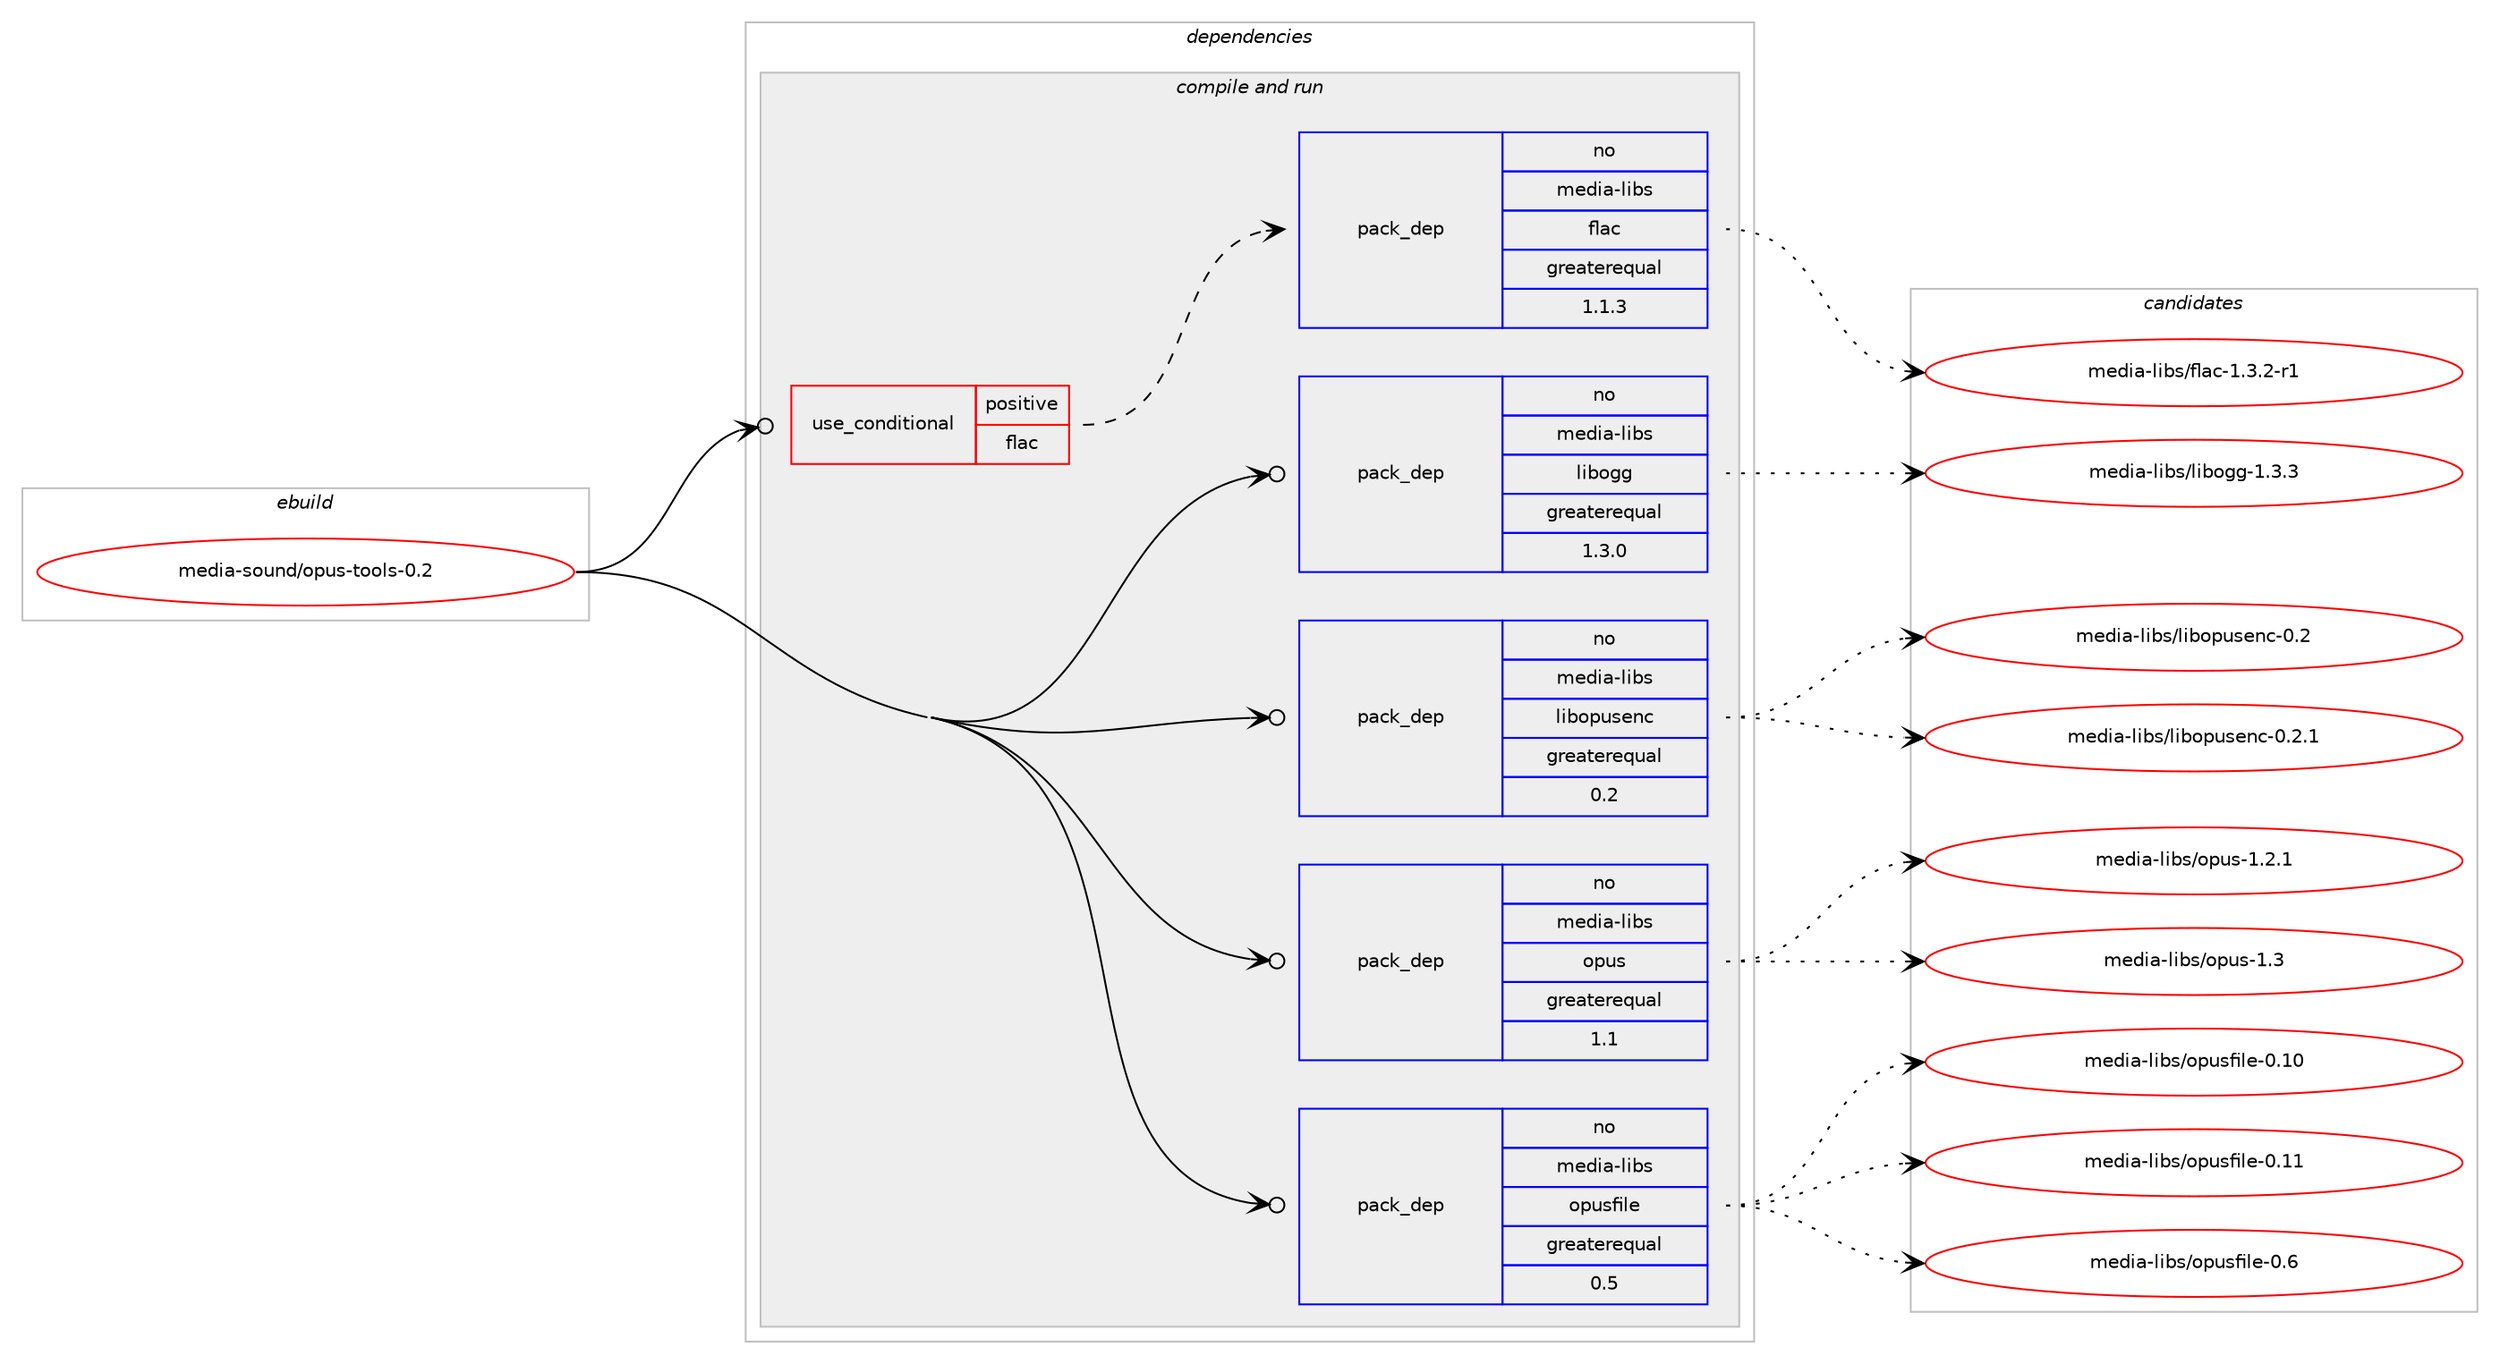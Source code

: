 digraph prolog {

# *************
# Graph options
# *************

newrank=true;
concentrate=true;
compound=true;
graph [rankdir=LR,fontname=Helvetica,fontsize=10,ranksep=1.5];#, ranksep=2.5, nodesep=0.2];
edge  [arrowhead=vee];
node  [fontname=Helvetica,fontsize=10];

# **********
# The ebuild
# **********

subgraph cluster_leftcol {
color=gray;
rank=same;
label=<<i>ebuild</i>>;
id [label="media-sound/opus-tools-0.2", color=red, width=4, href="../media-sound/opus-tools-0.2.svg"];
}

# ****************
# The dependencies
# ****************

subgraph cluster_midcol {
color=gray;
label=<<i>dependencies</i>>;
subgraph cluster_compile {
fillcolor="#eeeeee";
style=filled;
label=<<i>compile</i>>;
}
subgraph cluster_compileandrun {
fillcolor="#eeeeee";
style=filled;
label=<<i>compile and run</i>>;
subgraph cond437808 {
dependency1628734 [label=<<TABLE BORDER="0" CELLBORDER="1" CELLSPACING="0" CELLPADDING="4"><TR><TD ROWSPAN="3" CELLPADDING="10">use_conditional</TD></TR><TR><TD>positive</TD></TR><TR><TD>flac</TD></TR></TABLE>>, shape=none, color=red];
subgraph pack1164630 {
dependency1628735 [label=<<TABLE BORDER="0" CELLBORDER="1" CELLSPACING="0" CELLPADDING="4" WIDTH="220"><TR><TD ROWSPAN="6" CELLPADDING="30">pack_dep</TD></TR><TR><TD WIDTH="110">no</TD></TR><TR><TD>media-libs</TD></TR><TR><TD>flac</TD></TR><TR><TD>greaterequal</TD></TR><TR><TD>1.1.3</TD></TR></TABLE>>, shape=none, color=blue];
}
dependency1628734:e -> dependency1628735:w [weight=20,style="dashed",arrowhead="vee"];
}
id:e -> dependency1628734:w [weight=20,style="solid",arrowhead="odotvee"];
subgraph pack1164631 {
dependency1628736 [label=<<TABLE BORDER="0" CELLBORDER="1" CELLSPACING="0" CELLPADDING="4" WIDTH="220"><TR><TD ROWSPAN="6" CELLPADDING="30">pack_dep</TD></TR><TR><TD WIDTH="110">no</TD></TR><TR><TD>media-libs</TD></TR><TR><TD>libogg</TD></TR><TR><TD>greaterequal</TD></TR><TR><TD>1.3.0</TD></TR></TABLE>>, shape=none, color=blue];
}
id:e -> dependency1628736:w [weight=20,style="solid",arrowhead="odotvee"];
subgraph pack1164632 {
dependency1628737 [label=<<TABLE BORDER="0" CELLBORDER="1" CELLSPACING="0" CELLPADDING="4" WIDTH="220"><TR><TD ROWSPAN="6" CELLPADDING="30">pack_dep</TD></TR><TR><TD WIDTH="110">no</TD></TR><TR><TD>media-libs</TD></TR><TR><TD>libopusenc</TD></TR><TR><TD>greaterequal</TD></TR><TR><TD>0.2</TD></TR></TABLE>>, shape=none, color=blue];
}
id:e -> dependency1628737:w [weight=20,style="solid",arrowhead="odotvee"];
subgraph pack1164633 {
dependency1628738 [label=<<TABLE BORDER="0" CELLBORDER="1" CELLSPACING="0" CELLPADDING="4" WIDTH="220"><TR><TD ROWSPAN="6" CELLPADDING="30">pack_dep</TD></TR><TR><TD WIDTH="110">no</TD></TR><TR><TD>media-libs</TD></TR><TR><TD>opus</TD></TR><TR><TD>greaterequal</TD></TR><TR><TD>1.1</TD></TR></TABLE>>, shape=none, color=blue];
}
id:e -> dependency1628738:w [weight=20,style="solid",arrowhead="odotvee"];
subgraph pack1164634 {
dependency1628739 [label=<<TABLE BORDER="0" CELLBORDER="1" CELLSPACING="0" CELLPADDING="4" WIDTH="220"><TR><TD ROWSPAN="6" CELLPADDING="30">pack_dep</TD></TR><TR><TD WIDTH="110">no</TD></TR><TR><TD>media-libs</TD></TR><TR><TD>opusfile</TD></TR><TR><TD>greaterequal</TD></TR><TR><TD>0.5</TD></TR></TABLE>>, shape=none, color=blue];
}
id:e -> dependency1628739:w [weight=20,style="solid",arrowhead="odotvee"];
}
subgraph cluster_run {
fillcolor="#eeeeee";
style=filled;
label=<<i>run</i>>;
}
}

# **************
# The candidates
# **************

subgraph cluster_choices {
rank=same;
color=gray;
label=<<i>candidates</i>>;

subgraph choice1164630 {
color=black;
nodesep=1;
choice1091011001059745108105981154710210897994549465146504511449 [label="media-libs/flac-1.3.2-r1", color=red, width=4,href="../media-libs/flac-1.3.2-r1.svg"];
dependency1628735:e -> choice1091011001059745108105981154710210897994549465146504511449:w [style=dotted,weight="100"];
}
subgraph choice1164631 {
color=black;
nodesep=1;
choice1091011001059745108105981154710810598111103103454946514651 [label="media-libs/libogg-1.3.3", color=red, width=4,href="../media-libs/libogg-1.3.3.svg"];
dependency1628736:e -> choice1091011001059745108105981154710810598111103103454946514651:w [style=dotted,weight="100"];
}
subgraph choice1164632 {
color=black;
nodesep=1;
choice10910110010597451081059811547108105981111121171151011109945484650 [label="media-libs/libopusenc-0.2", color=red, width=4,href="../media-libs/libopusenc-0.2.svg"];
choice109101100105974510810598115471081059811111211711510111099454846504649 [label="media-libs/libopusenc-0.2.1", color=red, width=4,href="../media-libs/libopusenc-0.2.1.svg"];
dependency1628737:e -> choice10910110010597451081059811547108105981111121171151011109945484650:w [style=dotted,weight="100"];
dependency1628737:e -> choice109101100105974510810598115471081059811111211711510111099454846504649:w [style=dotted,weight="100"];
}
subgraph choice1164633 {
color=black;
nodesep=1;
choice10910110010597451081059811547111112117115454946504649 [label="media-libs/opus-1.2.1", color=red, width=4,href="../media-libs/opus-1.2.1.svg"];
choice1091011001059745108105981154711111211711545494651 [label="media-libs/opus-1.3", color=red, width=4,href="../media-libs/opus-1.3.svg"];
dependency1628738:e -> choice10910110010597451081059811547111112117115454946504649:w [style=dotted,weight="100"];
dependency1628738:e -> choice1091011001059745108105981154711111211711545494651:w [style=dotted,weight="100"];
}
subgraph choice1164634 {
color=black;
nodesep=1;
choice109101100105974510810598115471111121171151021051081014548464948 [label="media-libs/opusfile-0.10", color=red, width=4,href="../media-libs/opusfile-0.10.svg"];
choice109101100105974510810598115471111121171151021051081014548464949 [label="media-libs/opusfile-0.11", color=red, width=4,href="../media-libs/opusfile-0.11.svg"];
choice1091011001059745108105981154711111211711510210510810145484654 [label="media-libs/opusfile-0.6", color=red, width=4,href="../media-libs/opusfile-0.6.svg"];
dependency1628739:e -> choice109101100105974510810598115471111121171151021051081014548464948:w [style=dotted,weight="100"];
dependency1628739:e -> choice109101100105974510810598115471111121171151021051081014548464949:w [style=dotted,weight="100"];
dependency1628739:e -> choice1091011001059745108105981154711111211711510210510810145484654:w [style=dotted,weight="100"];
}
}

}
